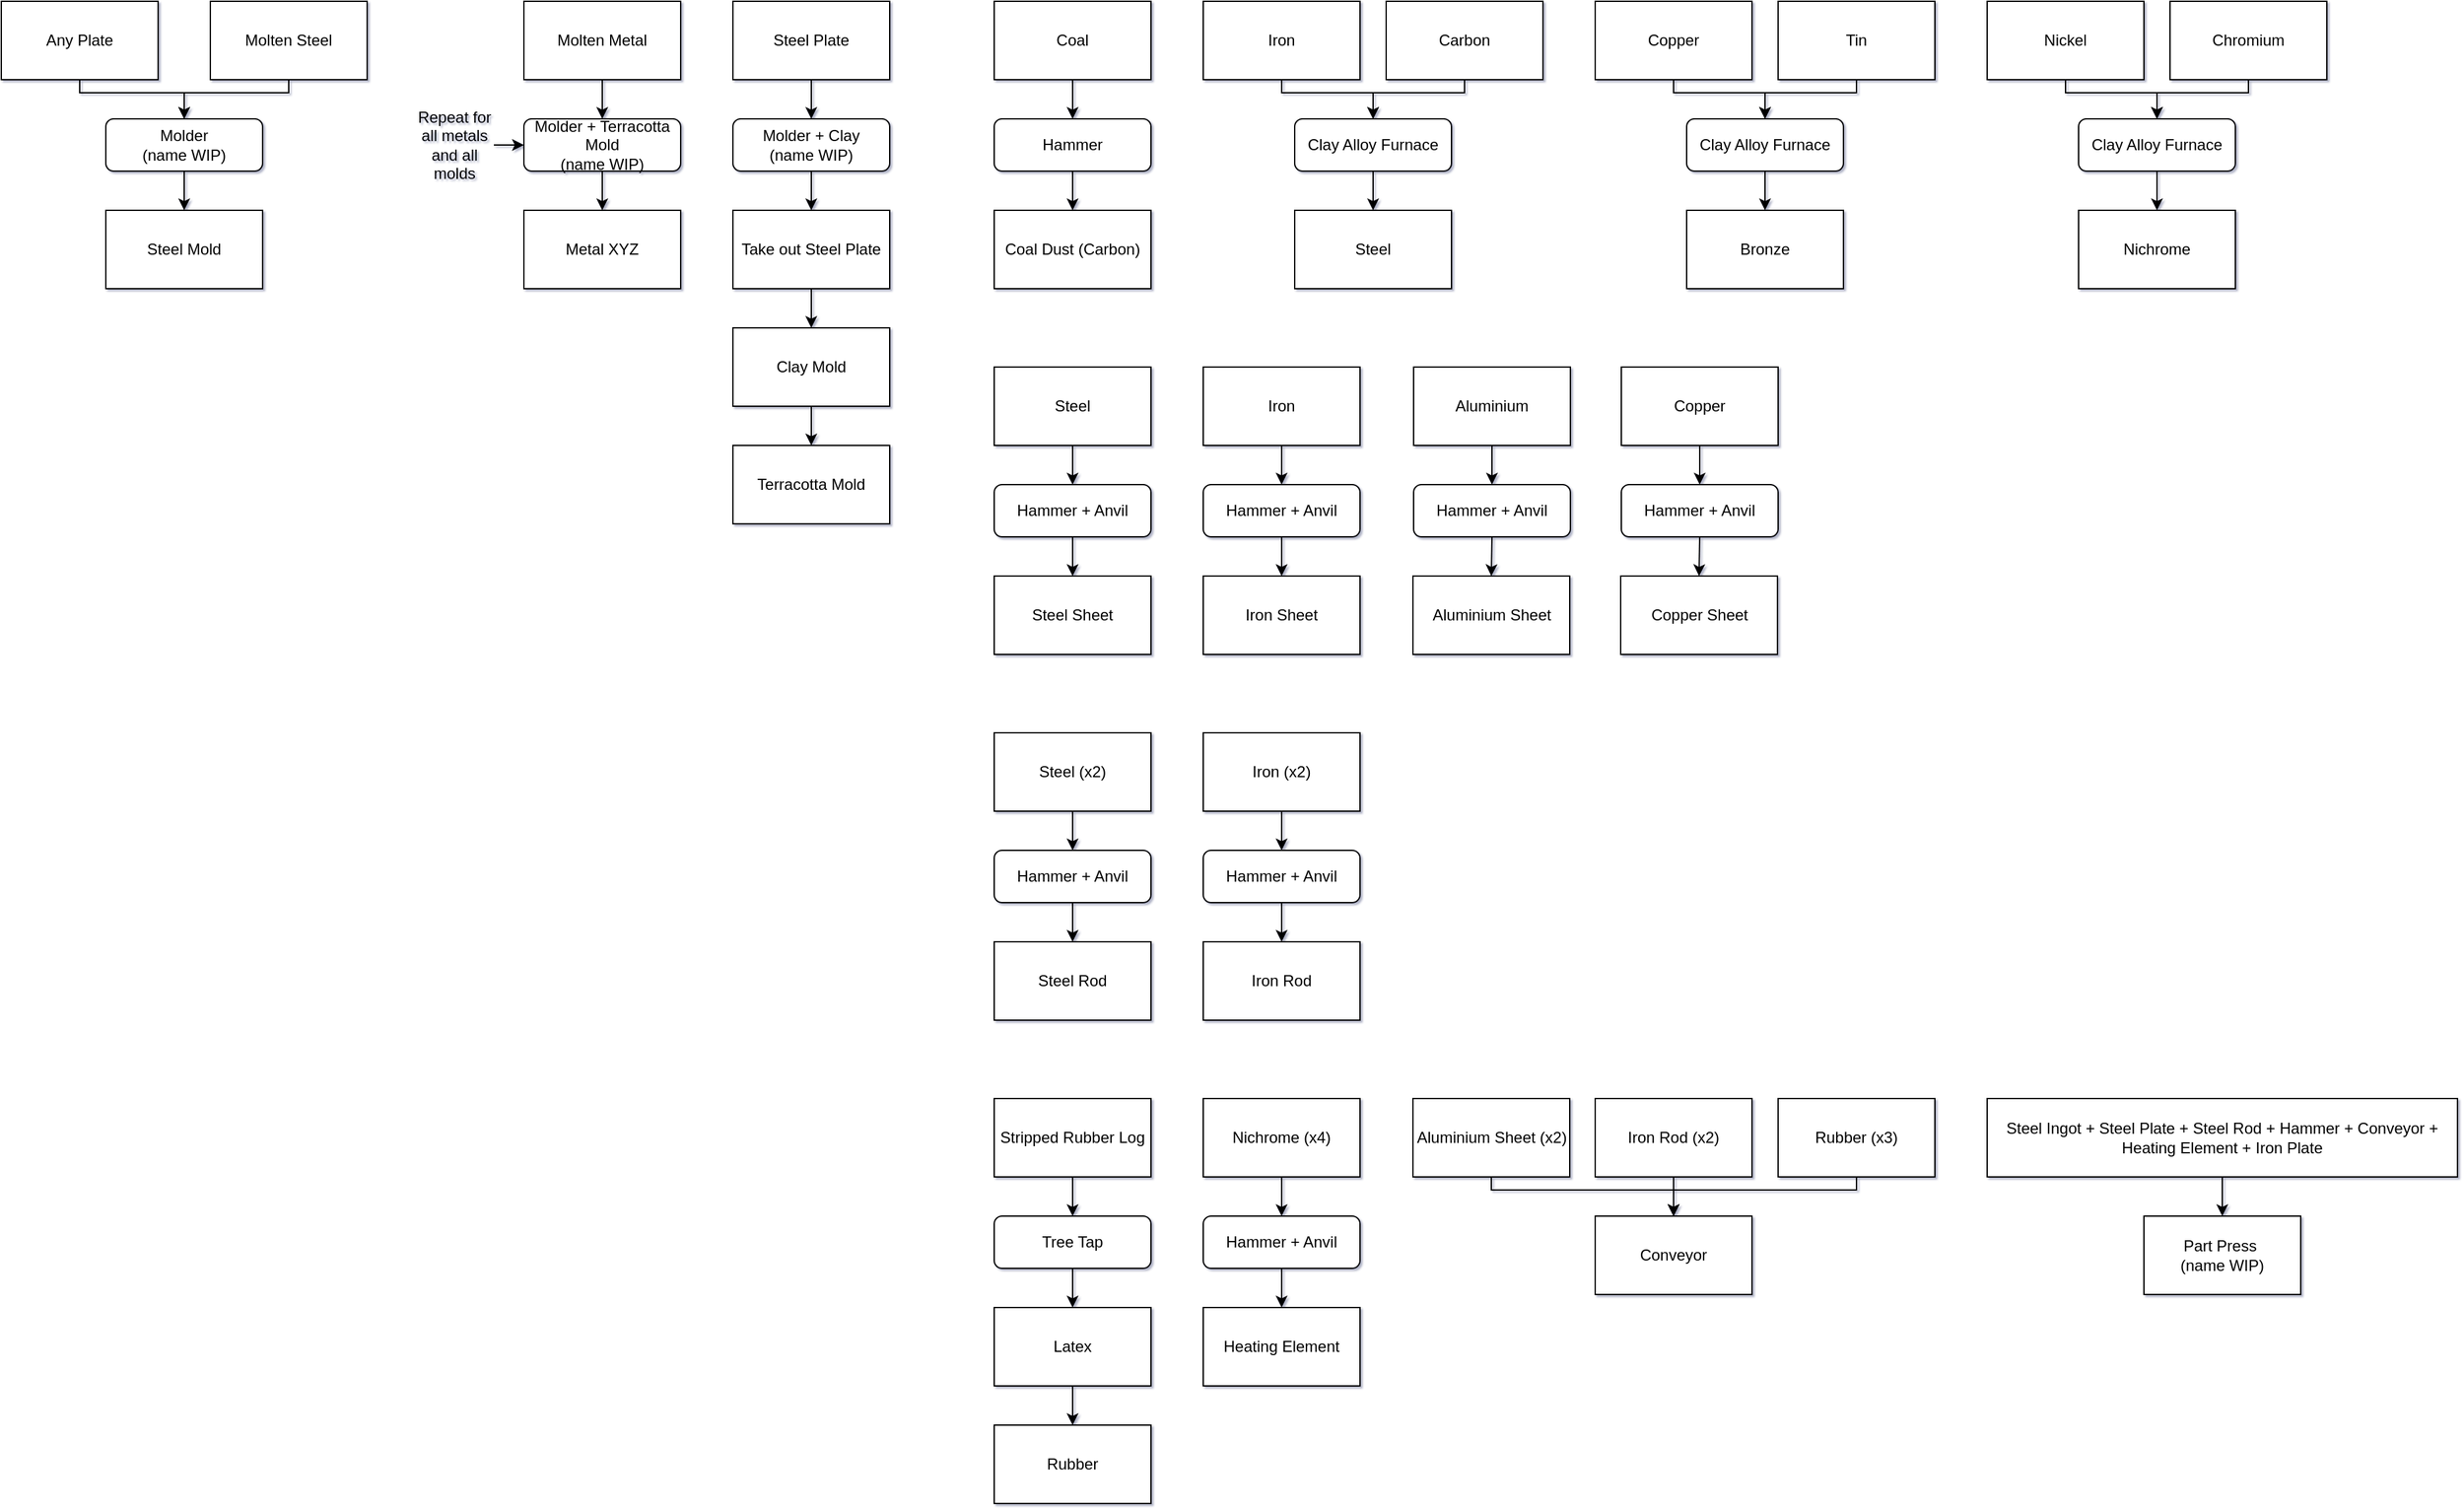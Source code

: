 <mxfile version="20.3.0" type="device"><diagram id="0vIXfPTQajYBn0UlafJ8" name="Page-1"><mxGraphModel dx="2858" dy="1224" grid="1" gridSize="10" guides="1" tooltips="1" connect="1" arrows="1" fold="1" page="1" pageScale="1" pageWidth="827" pageHeight="1169" math="0" shadow="1"><root><mxCell id="0"/><mxCell id="1" parent="0"/><mxCell id="w2ehvIfEzzjtVejm-CPb-6" style="edgeStyle=orthogonalEdgeStyle;rounded=0;orthogonalLoop=1;jettySize=auto;html=1;exitX=0.5;exitY=1;exitDx=0;exitDy=0;entryX=0.5;entryY=0;entryDx=0;entryDy=0;" parent="1" source="w2ehvIfEzzjtVejm-CPb-10" target="w2ehvIfEzzjtVejm-CPb-4" edge="1"><mxGeometry relative="1" as="geometry"><mxPoint x="60" y="150" as="sourcePoint"/></mxGeometry></mxCell><mxCell id="w2ehvIfEzzjtVejm-CPb-5" style="edgeStyle=orthogonalEdgeStyle;rounded=0;orthogonalLoop=1;jettySize=auto;html=1;exitX=0.5;exitY=1;exitDx=0;exitDy=0;entryX=0.5;entryY=0;entryDx=0;entryDy=0;" parent="1" source="w2ehvIfEzzjtVejm-CPb-2" target="w2ehvIfEzzjtVejm-CPb-10" edge="1"><mxGeometry relative="1" as="geometry"><mxPoint x="190" y="100" as="targetPoint"/></mxGeometry></mxCell><mxCell id="w2ehvIfEzzjtVejm-CPb-2" value="Coal" style="rounded=0;whiteSpace=wrap;html=1;" parent="1" vertex="1"><mxGeometry width="120" height="60" as="geometry"/></mxCell><mxCell id="w2ehvIfEzzjtVejm-CPb-4" value="Coal Dust (Carbon)" style="rounded=0;whiteSpace=wrap;html=1;" parent="1" vertex="1"><mxGeometry y="160" width="120" height="60" as="geometry"/></mxCell><mxCell id="w2ehvIfEzzjtVejm-CPb-13" style="edgeStyle=orthogonalEdgeStyle;rounded=0;orthogonalLoop=1;jettySize=auto;html=1;exitX=0.5;exitY=1;exitDx=0;exitDy=0;entryX=0.5;entryY=0;entryDx=0;entryDy=0;" parent="1" source="w2ehvIfEzzjtVejm-CPb-7" target="w2ehvIfEzzjtVejm-CPb-11" edge="1"><mxGeometry relative="1" as="geometry"><Array as="points"><mxPoint x="220" y="70"/><mxPoint x="290" y="70"/></Array></mxGeometry></mxCell><mxCell id="w2ehvIfEzzjtVejm-CPb-7" value="Iron" style="rounded=0;whiteSpace=wrap;html=1;" parent="1" vertex="1"><mxGeometry x="160" width="120" height="60" as="geometry"/></mxCell><mxCell id="w2ehvIfEzzjtVejm-CPb-12" style="edgeStyle=orthogonalEdgeStyle;rounded=0;orthogonalLoop=1;jettySize=auto;html=1;exitX=0.5;exitY=1;exitDx=0;exitDy=0;entryX=0.5;entryY=0;entryDx=0;entryDy=0;" parent="1" source="w2ehvIfEzzjtVejm-CPb-8" target="w2ehvIfEzzjtVejm-CPb-11" edge="1"><mxGeometry relative="1" as="geometry"><Array as="points"><mxPoint x="360" y="70"/><mxPoint x="290" y="70"/></Array></mxGeometry></mxCell><mxCell id="w2ehvIfEzzjtVejm-CPb-8" value="Carbon" style="rounded=0;whiteSpace=wrap;html=1;" parent="1" vertex="1"><mxGeometry x="300" width="120" height="60" as="geometry"/></mxCell><mxCell id="w2ehvIfEzzjtVejm-CPb-10" value="Hammer" style="rounded=1;whiteSpace=wrap;html=1;" parent="1" vertex="1"><mxGeometry y="90" width="120" height="40" as="geometry"/></mxCell><mxCell id="w2ehvIfEzzjtVejm-CPb-15" style="edgeStyle=orthogonalEdgeStyle;rounded=0;orthogonalLoop=1;jettySize=auto;html=1;exitX=0.5;exitY=1;exitDx=0;exitDy=0;entryX=0.5;entryY=0;entryDx=0;entryDy=0;" parent="1" source="w2ehvIfEzzjtVejm-CPb-11" target="w2ehvIfEzzjtVejm-CPb-14" edge="1"><mxGeometry relative="1" as="geometry"/></mxCell><mxCell id="w2ehvIfEzzjtVejm-CPb-11" value="Clay Alloy Furnace" style="rounded=1;whiteSpace=wrap;html=1;" parent="1" vertex="1"><mxGeometry x="230" y="90" width="120" height="40" as="geometry"/></mxCell><mxCell id="w2ehvIfEzzjtVejm-CPb-14" value="Steel" style="rounded=0;whiteSpace=wrap;html=1;" parent="1" vertex="1"><mxGeometry x="230" y="160" width="120" height="60" as="geometry"/></mxCell><mxCell id="w2ehvIfEzzjtVejm-CPb-20" style="edgeStyle=orthogonalEdgeStyle;rounded=0;orthogonalLoop=1;jettySize=auto;html=1;exitX=0.5;exitY=1;exitDx=0;exitDy=0;entryX=0.5;entryY=0;entryDx=0;entryDy=0;" parent="1" source="w2ehvIfEzzjtVejm-CPb-16" target="w2ehvIfEzzjtVejm-CPb-18" edge="1"><mxGeometry relative="1" as="geometry"><Array as="points"><mxPoint x="520" y="70"/><mxPoint x="590" y="70"/></Array></mxGeometry></mxCell><mxCell id="w2ehvIfEzzjtVejm-CPb-16" value="Copper" style="rounded=0;whiteSpace=wrap;html=1;" parent="1" vertex="1"><mxGeometry x="460" width="120" height="60" as="geometry"/></mxCell><mxCell id="w2ehvIfEzzjtVejm-CPb-19" style="edgeStyle=orthogonalEdgeStyle;rounded=0;orthogonalLoop=1;jettySize=auto;html=1;exitX=0.5;exitY=1;exitDx=0;exitDy=0;entryX=0.5;entryY=0;entryDx=0;entryDy=0;" parent="1" source="w2ehvIfEzzjtVejm-CPb-17" target="w2ehvIfEzzjtVejm-CPb-18" edge="1"><mxGeometry relative="1" as="geometry"><Array as="points"><mxPoint x="660" y="70"/><mxPoint x="590" y="70"/></Array></mxGeometry></mxCell><mxCell id="w2ehvIfEzzjtVejm-CPb-17" value="Tin" style="rounded=0;whiteSpace=wrap;html=1;" parent="1" vertex="1"><mxGeometry x="600" width="120" height="60" as="geometry"/></mxCell><mxCell id="w2ehvIfEzzjtVejm-CPb-22" style="edgeStyle=orthogonalEdgeStyle;rounded=0;orthogonalLoop=1;jettySize=auto;html=1;exitX=0.5;exitY=1;exitDx=0;exitDy=0;entryX=0.5;entryY=0;entryDx=0;entryDy=0;" parent="1" source="w2ehvIfEzzjtVejm-CPb-18" target="w2ehvIfEzzjtVejm-CPb-21" edge="1"><mxGeometry relative="1" as="geometry"/></mxCell><mxCell id="w2ehvIfEzzjtVejm-CPb-18" value="Clay Alloy Furnace" style="rounded=1;whiteSpace=wrap;html=1;" parent="1" vertex="1"><mxGeometry x="530" y="90" width="120" height="40" as="geometry"/></mxCell><mxCell id="w2ehvIfEzzjtVejm-CPb-21" value="Bronze" style="rounded=0;whiteSpace=wrap;html=1;" parent="1" vertex="1"><mxGeometry x="530" y="160" width="120" height="60" as="geometry"/></mxCell><mxCell id="w2ehvIfEzzjtVejm-CPb-27" style="edgeStyle=orthogonalEdgeStyle;rounded=0;orthogonalLoop=1;jettySize=auto;html=1;exitX=0.5;exitY=1;exitDx=0;exitDy=0;entryX=0.5;entryY=0;entryDx=0;entryDy=0;" parent="1" source="w2ehvIfEzzjtVejm-CPb-23" target="w2ehvIfEzzjtVejm-CPb-24" edge="1"><mxGeometry relative="1" as="geometry"/></mxCell><mxCell id="w2ehvIfEzzjtVejm-CPb-23" value="Stripped Rubber Log" style="rounded=0;whiteSpace=wrap;html=1;" parent="1" vertex="1"><mxGeometry y="840" width="120" height="60" as="geometry"/></mxCell><mxCell id="w2ehvIfEzzjtVejm-CPb-28" style="edgeStyle=orthogonalEdgeStyle;rounded=0;orthogonalLoop=1;jettySize=auto;html=1;exitX=0.5;exitY=1;exitDx=0;exitDy=0;entryX=0.5;entryY=0;entryDx=0;entryDy=0;" parent="1" source="w2ehvIfEzzjtVejm-CPb-24" target="w2ehvIfEzzjtVejm-CPb-25" edge="1"><mxGeometry relative="1" as="geometry"/></mxCell><mxCell id="w2ehvIfEzzjtVejm-CPb-24" value="Tree Tap" style="rounded=1;whiteSpace=wrap;html=1;" parent="1" vertex="1"><mxGeometry y="930" width="120" height="40" as="geometry"/></mxCell><mxCell id="w2ehvIfEzzjtVejm-CPb-29" style="edgeStyle=orthogonalEdgeStyle;rounded=0;orthogonalLoop=1;jettySize=auto;html=1;exitX=0.5;exitY=1;exitDx=0;exitDy=0;entryX=0.5;entryY=0;entryDx=0;entryDy=0;" parent="1" source="w2ehvIfEzzjtVejm-CPb-25" target="w2ehvIfEzzjtVejm-CPb-26" edge="1"><mxGeometry relative="1" as="geometry"/></mxCell><mxCell id="w2ehvIfEzzjtVejm-CPb-25" value="Latex" style="rounded=0;whiteSpace=wrap;html=1;" parent="1" vertex="1"><mxGeometry y="1000" width="120" height="60" as="geometry"/></mxCell><mxCell id="w2ehvIfEzzjtVejm-CPb-26" value="Rubber" style="rounded=0;whiteSpace=wrap;html=1;" parent="1" vertex="1"><mxGeometry y="1090" width="120" height="60" as="geometry"/></mxCell><mxCell id="w2ehvIfEzzjtVejm-CPb-44" style="edgeStyle=orthogonalEdgeStyle;rounded=0;orthogonalLoop=1;jettySize=auto;html=1;exitX=0.5;exitY=1;exitDx=0;exitDy=0;entryX=0.5;entryY=0;entryDx=0;entryDy=0;" parent="1" source="w2ehvIfEzzjtVejm-CPb-30" target="w2ehvIfEzzjtVejm-CPb-39" edge="1"><mxGeometry relative="1" as="geometry"/></mxCell><mxCell id="w2ehvIfEzzjtVejm-CPb-30" value="Hammer + Anvil" style="rounded=1;whiteSpace=wrap;html=1;" parent="1" vertex="1"><mxGeometry y="370" width="120" height="40" as="geometry"/></mxCell><mxCell id="w2ehvIfEzzjtVejm-CPb-36" style="edgeStyle=orthogonalEdgeStyle;rounded=0;orthogonalLoop=1;jettySize=auto;html=1;exitX=0.5;exitY=1;exitDx=0;exitDy=0;entryX=0.5;entryY=0;entryDx=0;entryDy=0;" parent="1" source="w2ehvIfEzzjtVejm-CPb-31" target="w2ehvIfEzzjtVejm-CPb-30" edge="1"><mxGeometry relative="1" as="geometry"/></mxCell><mxCell id="w2ehvIfEzzjtVejm-CPb-31" value="Steel" style="rounded=0;whiteSpace=wrap;html=1;" parent="1" vertex="1"><mxGeometry y="280" width="120" height="60" as="geometry"/></mxCell><mxCell id="w2ehvIfEzzjtVejm-CPb-37" style="edgeStyle=orthogonalEdgeStyle;rounded=0;orthogonalLoop=1;jettySize=auto;html=1;exitX=0.5;exitY=1;exitDx=0;exitDy=0;entryX=0.5;entryY=0;entryDx=0;entryDy=0;" parent="1" source="w2ehvIfEzzjtVejm-CPb-32" target="w2ehvIfEzzjtVejm-CPb-33" edge="1"><mxGeometry relative="1" as="geometry"/></mxCell><mxCell id="w2ehvIfEzzjtVejm-CPb-32" value="Iron" style="rounded=0;whiteSpace=wrap;html=1;" parent="1" vertex="1"><mxGeometry x="160" y="280" width="120" height="60" as="geometry"/></mxCell><mxCell id="w2ehvIfEzzjtVejm-CPb-43" style="edgeStyle=orthogonalEdgeStyle;rounded=0;orthogonalLoop=1;jettySize=auto;html=1;exitX=0.5;exitY=1;exitDx=0;exitDy=0;entryX=0.5;entryY=0;entryDx=0;entryDy=0;" parent="1" source="w2ehvIfEzzjtVejm-CPb-33" target="w2ehvIfEzzjtVejm-CPb-40" edge="1"><mxGeometry relative="1" as="geometry"/></mxCell><mxCell id="w2ehvIfEzzjtVejm-CPb-33" value="Hammer + Anvil" style="rounded=1;whiteSpace=wrap;html=1;" parent="1" vertex="1"><mxGeometry x="160" y="370" width="120" height="40" as="geometry"/></mxCell><mxCell id="w2ehvIfEzzjtVejm-CPb-38" style="edgeStyle=orthogonalEdgeStyle;rounded=0;orthogonalLoop=1;jettySize=auto;html=1;exitX=0.5;exitY=1;exitDx=0;exitDy=0;entryX=0.5;entryY=0;entryDx=0;entryDy=0;" parent="1" source="w2ehvIfEzzjtVejm-CPb-34" target="w2ehvIfEzzjtVejm-CPb-35" edge="1"><mxGeometry relative="1" as="geometry"/></mxCell><mxCell id="w2ehvIfEzzjtVejm-CPb-34" value="Aluminium" style="rounded=0;whiteSpace=wrap;html=1;" parent="1" vertex="1"><mxGeometry x="321" y="280" width="120" height="60" as="geometry"/></mxCell><mxCell id="w2ehvIfEzzjtVejm-CPb-42" style="edgeStyle=orthogonalEdgeStyle;rounded=0;orthogonalLoop=1;jettySize=auto;html=1;exitX=0.5;exitY=1;exitDx=0;exitDy=0;entryX=0.5;entryY=0;entryDx=0;entryDy=0;" parent="1" source="w2ehvIfEzzjtVejm-CPb-35" target="w2ehvIfEzzjtVejm-CPb-41" edge="1"><mxGeometry relative="1" as="geometry"/></mxCell><mxCell id="w2ehvIfEzzjtVejm-CPb-35" value="Hammer + Anvil" style="rounded=1;whiteSpace=wrap;html=1;" parent="1" vertex="1"><mxGeometry x="321" y="370" width="120" height="40" as="geometry"/></mxCell><mxCell id="w2ehvIfEzzjtVejm-CPb-39" value="Steel Sheet" style="rounded=0;whiteSpace=wrap;html=1;" parent="1" vertex="1"><mxGeometry y="440" width="120" height="60" as="geometry"/></mxCell><mxCell id="w2ehvIfEzzjtVejm-CPb-40" value="Iron Sheet" style="rounded=0;whiteSpace=wrap;html=1;" parent="1" vertex="1"><mxGeometry x="160" y="440" width="120" height="60" as="geometry"/></mxCell><mxCell id="w2ehvIfEzzjtVejm-CPb-41" value="Aluminium Sheet" style="rounded=0;whiteSpace=wrap;html=1;" parent="1" vertex="1"><mxGeometry x="320.5" y="440" width="120" height="60" as="geometry"/></mxCell><mxCell id="w2ehvIfEzzjtVejm-CPb-45" style="edgeStyle=orthogonalEdgeStyle;rounded=0;orthogonalLoop=1;jettySize=auto;html=1;exitX=0.5;exitY=1;exitDx=0;exitDy=0;entryX=0.5;entryY=0;entryDx=0;entryDy=0;" parent="1" source="w2ehvIfEzzjtVejm-CPb-46" target="w2ehvIfEzzjtVejm-CPb-53" edge="1"><mxGeometry relative="1" as="geometry"/></mxCell><mxCell id="w2ehvIfEzzjtVejm-CPb-46" value="Hammer + Anvil" style="rounded=1;whiteSpace=wrap;html=1;" parent="1" vertex="1"><mxGeometry y="650" width="120" height="40" as="geometry"/></mxCell><mxCell id="w2ehvIfEzzjtVejm-CPb-47" style="edgeStyle=orthogonalEdgeStyle;rounded=0;orthogonalLoop=1;jettySize=auto;html=1;exitX=0.5;exitY=1;exitDx=0;exitDy=0;entryX=0.5;entryY=0;entryDx=0;entryDy=0;" parent="1" source="w2ehvIfEzzjtVejm-CPb-48" target="w2ehvIfEzzjtVejm-CPb-46" edge="1"><mxGeometry relative="1" as="geometry"/></mxCell><mxCell id="w2ehvIfEzzjtVejm-CPb-48" value="Steel (x2)" style="rounded=0;whiteSpace=wrap;html=1;" parent="1" vertex="1"><mxGeometry y="560" width="120" height="60" as="geometry"/></mxCell><mxCell id="w2ehvIfEzzjtVejm-CPb-49" style="edgeStyle=orthogonalEdgeStyle;rounded=0;orthogonalLoop=1;jettySize=auto;html=1;exitX=0.5;exitY=1;exitDx=0;exitDy=0;entryX=0.5;entryY=0;entryDx=0;entryDy=0;" parent="1" source="w2ehvIfEzzjtVejm-CPb-50" target="w2ehvIfEzzjtVejm-CPb-52" edge="1"><mxGeometry relative="1" as="geometry"/></mxCell><mxCell id="w2ehvIfEzzjtVejm-CPb-50" value="Iron (x2)" style="rounded=0;whiteSpace=wrap;html=1;" parent="1" vertex="1"><mxGeometry x="160" y="560" width="120" height="60" as="geometry"/></mxCell><mxCell id="w2ehvIfEzzjtVejm-CPb-51" style="edgeStyle=orthogonalEdgeStyle;rounded=0;orthogonalLoop=1;jettySize=auto;html=1;exitX=0.5;exitY=1;exitDx=0;exitDy=0;entryX=0.5;entryY=0;entryDx=0;entryDy=0;" parent="1" source="w2ehvIfEzzjtVejm-CPb-52" target="w2ehvIfEzzjtVejm-CPb-54" edge="1"><mxGeometry relative="1" as="geometry"/></mxCell><mxCell id="w2ehvIfEzzjtVejm-CPb-52" value="Hammer + Anvil" style="rounded=1;whiteSpace=wrap;html=1;" parent="1" vertex="1"><mxGeometry x="160" y="650" width="120" height="40" as="geometry"/></mxCell><mxCell id="w2ehvIfEzzjtVejm-CPb-53" value="Steel Rod" style="rounded=0;whiteSpace=wrap;html=1;" parent="1" vertex="1"><mxGeometry y="720" width="120" height="60" as="geometry"/></mxCell><mxCell id="w2ehvIfEzzjtVejm-CPb-54" value="Iron Rod" style="rounded=0;whiteSpace=wrap;html=1;" parent="1" vertex="1"><mxGeometry x="160" y="720" width="120" height="60" as="geometry"/></mxCell><mxCell id="w2ehvIfEzzjtVejm-CPb-55" style="edgeStyle=orthogonalEdgeStyle;rounded=0;orthogonalLoop=1;jettySize=auto;html=1;exitX=0.5;exitY=1;exitDx=0;exitDy=0;entryX=0.5;entryY=0;entryDx=0;entryDy=0;" parent="1" source="w2ehvIfEzzjtVejm-CPb-56" target="w2ehvIfEzzjtVejm-CPb-58" edge="1"><mxGeometry relative="1" as="geometry"/></mxCell><mxCell id="w2ehvIfEzzjtVejm-CPb-56" value="Copper" style="rounded=0;whiteSpace=wrap;html=1;" parent="1" vertex="1"><mxGeometry x="480" y="280" width="120" height="60" as="geometry"/></mxCell><mxCell id="w2ehvIfEzzjtVejm-CPb-57" style="edgeStyle=orthogonalEdgeStyle;rounded=0;orthogonalLoop=1;jettySize=auto;html=1;exitX=0.5;exitY=1;exitDx=0;exitDy=0;entryX=0.5;entryY=0;entryDx=0;entryDy=0;" parent="1" source="w2ehvIfEzzjtVejm-CPb-58" target="w2ehvIfEzzjtVejm-CPb-59" edge="1"><mxGeometry relative="1" as="geometry"/></mxCell><mxCell id="w2ehvIfEzzjtVejm-CPb-58" value="Hammer + Anvil" style="rounded=1;whiteSpace=wrap;html=1;" parent="1" vertex="1"><mxGeometry x="480" y="370" width="120" height="40" as="geometry"/></mxCell><mxCell id="w2ehvIfEzzjtVejm-CPb-59" value="Copper Sheet" style="rounded=0;whiteSpace=wrap;html=1;" parent="1" vertex="1"><mxGeometry x="479.5" y="440" width="120" height="60" as="geometry"/></mxCell><mxCell id="w2ehvIfEzzjtVejm-CPb-60" style="edgeStyle=orthogonalEdgeStyle;rounded=0;orthogonalLoop=1;jettySize=auto;html=1;exitX=0.5;exitY=1;exitDx=0;exitDy=0;entryX=0.5;entryY=0;entryDx=0;entryDy=0;" parent="1" source="w2ehvIfEzzjtVejm-CPb-61" target="w2ehvIfEzzjtVejm-CPb-65" edge="1"><mxGeometry relative="1" as="geometry"><Array as="points"><mxPoint x="820" y="70"/><mxPoint x="890" y="70"/></Array></mxGeometry></mxCell><mxCell id="w2ehvIfEzzjtVejm-CPb-61" value="Nickel" style="rounded=0;whiteSpace=wrap;html=1;" parent="1" vertex="1"><mxGeometry x="760" width="120" height="60" as="geometry"/></mxCell><mxCell id="w2ehvIfEzzjtVejm-CPb-62" style="edgeStyle=orthogonalEdgeStyle;rounded=0;orthogonalLoop=1;jettySize=auto;html=1;exitX=0.5;exitY=1;exitDx=0;exitDy=0;entryX=0.5;entryY=0;entryDx=0;entryDy=0;" parent="1" source="w2ehvIfEzzjtVejm-CPb-63" target="w2ehvIfEzzjtVejm-CPb-65" edge="1"><mxGeometry relative="1" as="geometry"><Array as="points"><mxPoint x="960" y="70"/><mxPoint x="890" y="70"/></Array></mxGeometry></mxCell><mxCell id="w2ehvIfEzzjtVejm-CPb-63" value="Chromium" style="rounded=0;whiteSpace=wrap;html=1;" parent="1" vertex="1"><mxGeometry x="900" width="120" height="60" as="geometry"/></mxCell><mxCell id="w2ehvIfEzzjtVejm-CPb-64" style="edgeStyle=orthogonalEdgeStyle;rounded=0;orthogonalLoop=1;jettySize=auto;html=1;exitX=0.5;exitY=1;exitDx=0;exitDy=0;entryX=0.5;entryY=0;entryDx=0;entryDy=0;" parent="1" source="w2ehvIfEzzjtVejm-CPb-65" target="w2ehvIfEzzjtVejm-CPb-66" edge="1"><mxGeometry relative="1" as="geometry"/></mxCell><mxCell id="w2ehvIfEzzjtVejm-CPb-65" value="Clay Alloy Furnace" style="rounded=1;whiteSpace=wrap;html=1;" parent="1" vertex="1"><mxGeometry x="830" y="90" width="120" height="40" as="geometry"/></mxCell><mxCell id="w2ehvIfEzzjtVejm-CPb-66" value="Nichrome" style="rounded=0;whiteSpace=wrap;html=1;" parent="1" vertex="1"><mxGeometry x="830" y="160" width="120" height="60" as="geometry"/></mxCell><mxCell id="w2ehvIfEzzjtVejm-CPb-67" style="edgeStyle=orthogonalEdgeStyle;rounded=0;orthogonalLoop=1;jettySize=auto;html=1;exitX=0.5;exitY=1;exitDx=0;exitDy=0;entryX=0.5;entryY=0;entryDx=0;entryDy=0;" parent="1" source="w2ehvIfEzzjtVejm-CPb-68" target="w2ehvIfEzzjtVejm-CPb-70" edge="1"><mxGeometry relative="1" as="geometry"/></mxCell><mxCell id="w2ehvIfEzzjtVejm-CPb-68" value="Nichrome (x4)" style="rounded=0;whiteSpace=wrap;html=1;" parent="1" vertex="1"><mxGeometry x="160" y="840" width="120" height="60" as="geometry"/></mxCell><mxCell id="w2ehvIfEzzjtVejm-CPb-69" style="edgeStyle=orthogonalEdgeStyle;rounded=0;orthogonalLoop=1;jettySize=auto;html=1;exitX=0.5;exitY=1;exitDx=0;exitDy=0;entryX=0.5;entryY=0;entryDx=0;entryDy=0;" parent="1" source="w2ehvIfEzzjtVejm-CPb-70" target="w2ehvIfEzzjtVejm-CPb-71" edge="1"><mxGeometry relative="1" as="geometry"/></mxCell><mxCell id="w2ehvIfEzzjtVejm-CPb-70" value="Hammer + Anvil" style="rounded=1;whiteSpace=wrap;html=1;" parent="1" vertex="1"><mxGeometry x="160" y="930" width="120" height="40" as="geometry"/></mxCell><mxCell id="w2ehvIfEzzjtVejm-CPb-71" value="Heating Element" style="rounded=0;whiteSpace=wrap;html=1;" parent="1" vertex="1"><mxGeometry x="160" y="1000" width="120" height="60" as="geometry"/></mxCell><mxCell id="w2ehvIfEzzjtVejm-CPb-78" style="edgeStyle=orthogonalEdgeStyle;rounded=0;orthogonalLoop=1;jettySize=auto;html=1;exitX=0.5;exitY=1;exitDx=0;exitDy=0;entryX=0.5;entryY=0;entryDx=0;entryDy=0;" parent="1" source="w2ehvIfEzzjtVejm-CPb-72" target="w2ehvIfEzzjtVejm-CPb-75" edge="1"><mxGeometry relative="1" as="geometry"><Array as="points"><mxPoint x="380" y="910"/><mxPoint x="520" y="910"/></Array></mxGeometry></mxCell><mxCell id="w2ehvIfEzzjtVejm-CPb-72" value="Aluminium Sheet (x2)" style="rounded=0;whiteSpace=wrap;html=1;" parent="1" vertex="1"><mxGeometry x="320.5" y="840" width="120" height="60" as="geometry"/></mxCell><mxCell id="w2ehvIfEzzjtVejm-CPb-76" style="edgeStyle=orthogonalEdgeStyle;rounded=0;orthogonalLoop=1;jettySize=auto;html=1;exitX=0.5;exitY=1;exitDx=0;exitDy=0;entryX=0.5;entryY=0;entryDx=0;entryDy=0;" parent="1" source="w2ehvIfEzzjtVejm-CPb-73" target="w2ehvIfEzzjtVejm-CPb-75" edge="1"><mxGeometry relative="1" as="geometry"/></mxCell><mxCell id="w2ehvIfEzzjtVejm-CPb-73" value="Iron Rod (x2)" style="rounded=0;whiteSpace=wrap;html=1;" parent="1" vertex="1"><mxGeometry x="460" y="840" width="120" height="60" as="geometry"/></mxCell><mxCell id="w2ehvIfEzzjtVejm-CPb-77" style="edgeStyle=orthogonalEdgeStyle;rounded=0;orthogonalLoop=1;jettySize=auto;html=1;exitX=0.5;exitY=1;exitDx=0;exitDy=0;entryX=0.5;entryY=0;entryDx=0;entryDy=0;" parent="1" source="w2ehvIfEzzjtVejm-CPb-74" target="w2ehvIfEzzjtVejm-CPb-75" edge="1"><mxGeometry relative="1" as="geometry"><Array as="points"><mxPoint x="660" y="910"/><mxPoint x="520" y="910"/></Array></mxGeometry></mxCell><mxCell id="w2ehvIfEzzjtVejm-CPb-74" value="Rubber (x3)" style="rounded=0;whiteSpace=wrap;html=1;" parent="1" vertex="1"><mxGeometry x="600" y="840" width="120" height="60" as="geometry"/></mxCell><mxCell id="w2ehvIfEzzjtVejm-CPb-75" value="Conveyor" style="rounded=0;whiteSpace=wrap;html=1;" parent="1" vertex="1"><mxGeometry x="460" y="930" width="120" height="60" as="geometry"/></mxCell><mxCell id="w2ehvIfEzzjtVejm-CPb-81" style="edgeStyle=orthogonalEdgeStyle;rounded=0;orthogonalLoop=1;jettySize=auto;html=1;exitX=0.5;exitY=1;exitDx=0;exitDy=0;entryX=0.5;entryY=0;entryDx=0;entryDy=0;" parent="1" source="w2ehvIfEzzjtVejm-CPb-79" target="w2ehvIfEzzjtVejm-CPb-80" edge="1"><mxGeometry relative="1" as="geometry"/></mxCell><mxCell id="w2ehvIfEzzjtVejm-CPb-79" value="Steel Ingot + Steel Plate + Steel Rod + Hammer + Conveyor + Heating Element + Iron Plate" style="rounded=0;whiteSpace=wrap;html=1;" parent="1" vertex="1"><mxGeometry x="760" y="840" width="360" height="60" as="geometry"/></mxCell><mxCell id="w2ehvIfEzzjtVejm-CPb-80" value="Part Press&amp;nbsp;&lt;br&gt;(name WIP)" style="rounded=0;whiteSpace=wrap;html=1;" parent="1" vertex="1"><mxGeometry x="880" y="930" width="120" height="60" as="geometry"/></mxCell><mxCell id="H_o7IJ2Pvu_PoKJLbBWi-4" style="edgeStyle=orthogonalEdgeStyle;rounded=0;orthogonalLoop=1;jettySize=auto;html=1;exitX=0.5;exitY=1;exitDx=0;exitDy=0;entryX=0.5;entryY=0;entryDx=0;entryDy=0;" edge="1" parent="1" source="H_o7IJ2Pvu_PoKJLbBWi-1" target="H_o7IJ2Pvu_PoKJLbBWi-2"><mxGeometry relative="1" as="geometry"/></mxCell><mxCell id="H_o7IJ2Pvu_PoKJLbBWi-1" value="Steel Plate" style="rounded=0;whiteSpace=wrap;html=1;" vertex="1" parent="1"><mxGeometry x="-200" width="120" height="60" as="geometry"/></mxCell><mxCell id="H_o7IJ2Pvu_PoKJLbBWi-5" style="edgeStyle=orthogonalEdgeStyle;rounded=0;orthogonalLoop=1;jettySize=auto;html=1;exitX=0.5;exitY=1;exitDx=0;exitDy=0;entryX=0.5;entryY=0;entryDx=0;entryDy=0;" edge="1" parent="1" source="H_o7IJ2Pvu_PoKJLbBWi-2" target="H_o7IJ2Pvu_PoKJLbBWi-3"><mxGeometry relative="1" as="geometry"/></mxCell><mxCell id="H_o7IJ2Pvu_PoKJLbBWi-2" value="Molder + Clay&lt;br&gt;(name WIP)" style="rounded=1;whiteSpace=wrap;html=1;" vertex="1" parent="1"><mxGeometry x="-200" y="90" width="120" height="40" as="geometry"/></mxCell><mxCell id="H_o7IJ2Pvu_PoKJLbBWi-7" style="edgeStyle=orthogonalEdgeStyle;rounded=0;orthogonalLoop=1;jettySize=auto;html=1;exitX=0.5;exitY=1;exitDx=0;exitDy=0;entryX=0.5;entryY=0;entryDx=0;entryDy=0;" edge="1" parent="1" source="H_o7IJ2Pvu_PoKJLbBWi-3" target="H_o7IJ2Pvu_PoKJLbBWi-6"><mxGeometry relative="1" as="geometry"/></mxCell><mxCell id="H_o7IJ2Pvu_PoKJLbBWi-3" value="Take out Steel Plate" style="rounded=0;whiteSpace=wrap;html=1;" vertex="1" parent="1"><mxGeometry x="-200" y="160" width="120" height="60" as="geometry"/></mxCell><mxCell id="H_o7IJ2Pvu_PoKJLbBWi-9" style="edgeStyle=orthogonalEdgeStyle;rounded=0;orthogonalLoop=1;jettySize=auto;html=1;exitX=0.5;exitY=1;exitDx=0;exitDy=0;entryX=0.5;entryY=0;entryDx=0;entryDy=0;" edge="1" parent="1" source="H_o7IJ2Pvu_PoKJLbBWi-6" target="H_o7IJ2Pvu_PoKJLbBWi-8"><mxGeometry relative="1" as="geometry"/></mxCell><mxCell id="H_o7IJ2Pvu_PoKJLbBWi-6" value="Clay Mold" style="rounded=0;whiteSpace=wrap;html=1;" vertex="1" parent="1"><mxGeometry x="-200" y="250" width="120" height="60" as="geometry"/></mxCell><mxCell id="H_o7IJ2Pvu_PoKJLbBWi-8" value="Terracotta Mold" style="rounded=0;whiteSpace=wrap;html=1;" vertex="1" parent="1"><mxGeometry x="-200" y="340" width="120" height="60" as="geometry"/></mxCell><mxCell id="H_o7IJ2Pvu_PoKJLbBWi-16" style="edgeStyle=orthogonalEdgeStyle;rounded=0;orthogonalLoop=1;jettySize=auto;html=1;exitX=0.5;exitY=1;exitDx=0;exitDy=0;entryX=0.5;entryY=0;entryDx=0;entryDy=0;" edge="1" parent="1" source="H_o7IJ2Pvu_PoKJLbBWi-10" target="H_o7IJ2Pvu_PoKJLbBWi-13"><mxGeometry relative="1" as="geometry"/></mxCell><mxCell id="H_o7IJ2Pvu_PoKJLbBWi-10" value="Molder + Terracotta Mold&lt;br&gt;(name WIP)" style="rounded=1;whiteSpace=wrap;html=1;" vertex="1" parent="1"><mxGeometry x="-360" y="90" width="120" height="40" as="geometry"/></mxCell><mxCell id="H_o7IJ2Pvu_PoKJLbBWi-12" style="edgeStyle=orthogonalEdgeStyle;rounded=0;orthogonalLoop=1;jettySize=auto;html=1;exitX=0.5;exitY=1;exitDx=0;exitDy=0;entryX=0.5;entryY=0;entryDx=0;entryDy=0;" edge="1" parent="1" source="H_o7IJ2Pvu_PoKJLbBWi-11" target="H_o7IJ2Pvu_PoKJLbBWi-10"><mxGeometry relative="1" as="geometry"/></mxCell><mxCell id="H_o7IJ2Pvu_PoKJLbBWi-11" value="Molten Metal" style="rounded=0;whiteSpace=wrap;html=1;" vertex="1" parent="1"><mxGeometry x="-360" width="120" height="60" as="geometry"/></mxCell><mxCell id="H_o7IJ2Pvu_PoKJLbBWi-13" value="Metal XYZ" style="rounded=0;whiteSpace=wrap;html=1;" vertex="1" parent="1"><mxGeometry x="-360" y="160" width="120" height="60" as="geometry"/></mxCell><mxCell id="H_o7IJ2Pvu_PoKJLbBWi-15" style="edgeStyle=orthogonalEdgeStyle;rounded=0;orthogonalLoop=1;jettySize=auto;html=1;exitX=1;exitY=0.5;exitDx=0;exitDy=0;entryX=0;entryY=0.5;entryDx=0;entryDy=0;" edge="1" parent="1" source="H_o7IJ2Pvu_PoKJLbBWi-14" target="H_o7IJ2Pvu_PoKJLbBWi-10"><mxGeometry relative="1" as="geometry"/></mxCell><mxCell id="H_o7IJ2Pvu_PoKJLbBWi-14" value="Repeat for all metals and all molds" style="text;html=1;strokeColor=none;fillColor=none;align=center;verticalAlign=middle;whiteSpace=wrap;rounded=0;" vertex="1" parent="1"><mxGeometry x="-443" y="77.5" width="60" height="65" as="geometry"/></mxCell><mxCell id="H_o7IJ2Pvu_PoKJLbBWi-19" style="edgeStyle=orthogonalEdgeStyle;rounded=0;orthogonalLoop=1;jettySize=auto;html=1;exitX=0.5;exitY=1;exitDx=0;exitDy=0;entryX=0.5;entryY=0;entryDx=0;entryDy=0;" edge="1" parent="1" source="H_o7IJ2Pvu_PoKJLbBWi-17" target="H_o7IJ2Pvu_PoKJLbBWi-18"><mxGeometry relative="1" as="geometry"><Array as="points"><mxPoint x="-700" y="70"/><mxPoint x="-620" y="70"/></Array></mxGeometry></mxCell><mxCell id="H_o7IJ2Pvu_PoKJLbBWi-17" value="Any Plate" style="rounded=0;whiteSpace=wrap;html=1;" vertex="1" parent="1"><mxGeometry x="-760" width="120" height="60" as="geometry"/></mxCell><mxCell id="H_o7IJ2Pvu_PoKJLbBWi-21" style="edgeStyle=orthogonalEdgeStyle;rounded=0;orthogonalLoop=1;jettySize=auto;html=1;exitX=0.5;exitY=1;exitDx=0;exitDy=0;entryX=0.5;entryY=0;entryDx=0;entryDy=0;" edge="1" parent="1" source="H_o7IJ2Pvu_PoKJLbBWi-18" target="H_o7IJ2Pvu_PoKJLbBWi-20"><mxGeometry relative="1" as="geometry"/></mxCell><mxCell id="H_o7IJ2Pvu_PoKJLbBWi-18" value="Molder&lt;br&gt;(name WIP)" style="rounded=1;whiteSpace=wrap;html=1;" vertex="1" parent="1"><mxGeometry x="-680" y="90" width="120" height="40" as="geometry"/></mxCell><mxCell id="H_o7IJ2Pvu_PoKJLbBWi-20" value="Steel Mold" style="rounded=0;whiteSpace=wrap;html=1;" vertex="1" parent="1"><mxGeometry x="-680" y="160" width="120" height="60" as="geometry"/></mxCell><mxCell id="H_o7IJ2Pvu_PoKJLbBWi-23" style="edgeStyle=orthogonalEdgeStyle;rounded=0;orthogonalLoop=1;jettySize=auto;html=1;exitX=0.5;exitY=1;exitDx=0;exitDy=0;entryX=0.5;entryY=0;entryDx=0;entryDy=0;" edge="1" parent="1" source="H_o7IJ2Pvu_PoKJLbBWi-22" target="H_o7IJ2Pvu_PoKJLbBWi-18"><mxGeometry relative="1" as="geometry"><Array as="points"><mxPoint x="-540" y="70"/><mxPoint x="-620" y="70"/></Array></mxGeometry></mxCell><mxCell id="H_o7IJ2Pvu_PoKJLbBWi-22" value="Molten Steel" style="rounded=0;whiteSpace=wrap;html=1;" vertex="1" parent="1"><mxGeometry x="-600" width="120" height="60" as="geometry"/></mxCell></root></mxGraphModel></diagram></mxfile>